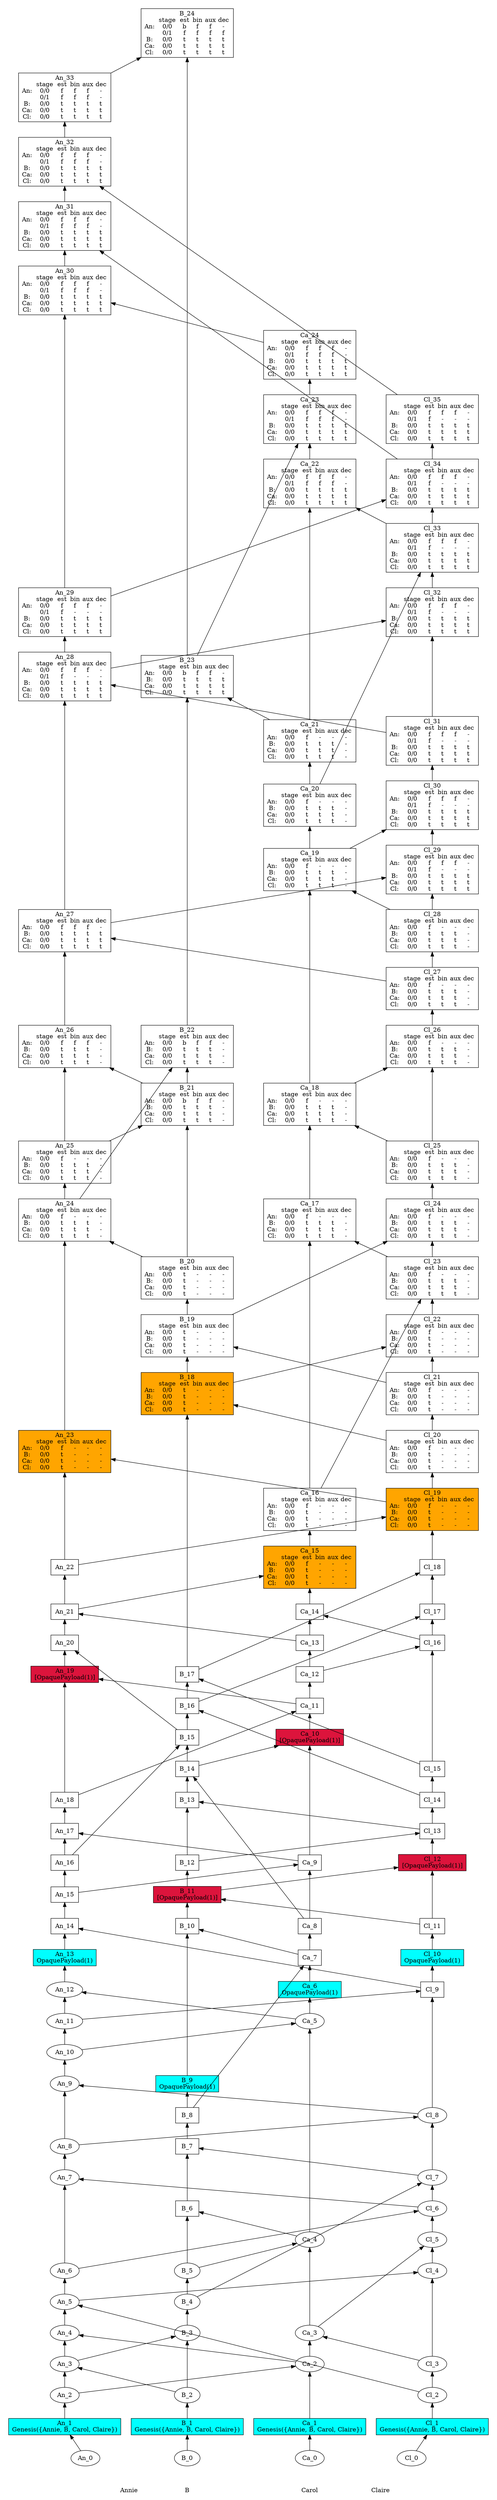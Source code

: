 /// our_id: Annie
/// peer_list: {
///   Annie: PeerState(VOTE|SEND|RECV)
///   B: PeerState(VOTE|SEND|RECV)
///   Carol: PeerState(VOTE|SEND|RECV)
///   Claire: PeerState(VOTE|SEND|RECV)
/// }
digraph GossipGraph {
  splines=false
  rankdir=BT

  style=invis
  subgraph cluster_Annie {
    label="Annie"
    "Annie" [style=invis]
    "Annie" -> "An_0" [style=invis]
    "An_0" -> "An_1" [minlen=1]
    "An_1" -> "An_2" [minlen=1]
    "An_2" -> "An_3" [minlen=1]
    "An_3" -> "An_4" [minlen=1]
    "An_4" -> "An_5" [minlen=1]
    "An_5" -> "An_6" [minlen=1]
    "An_6" -> "An_7" [minlen=3]
    "An_7" -> "An_8" [minlen=1]
    "An_8" -> "An_9" [minlen=2]
    "An_9" -> "An_10" [minlen=1]
    "An_10" -> "An_11" [minlen=1]
    "An_11" -> "An_12" [minlen=1]
    "An_12" -> "An_13" [minlen=1]
    "An_13" -> "An_14" [minlen=1]
    "An_14" -> "An_15" [minlen=1]
    "An_15" -> "An_16" [minlen=1]
    "An_16" -> "An_17" [minlen=1]
    "An_17" -> "An_18" [minlen=1]
    "An_18" -> "An_19" [minlen=4]
    "An_19" -> "An_20" [minlen=1]
    "An_20" -> "An_21" [minlen=1]
    "An_21" -> "An_22" [minlen=1]
    "An_22" -> "An_23" [minlen=2]
    "An_23" -> "An_24" [minlen=4]
    "An_24" -> "An_25" [minlen=1]
    "An_25" -> "An_26" [minlen=2]
    "An_26" -> "An_27" [minlen=2]
    "An_27" -> "An_28" [minlen=4]
    "An_28" -> "An_29" [minlen=1]
    "An_29" -> "An_30" [minlen=5]
    "An_30" -> "An_31" [minlen=1]
    "An_31" -> "An_32" [minlen=1]
    "An_32" -> "An_33" [minlen=1]
  }
  "B_2" -> "An_3" [constraint=false]
  "Ca_2" -> "An_4" [constraint=false]
  "Cl_2" -> "An_5" [constraint=false]
  "Cl_6" -> "An_7" [constraint=false]
  "Cl_8" -> "An_9" [constraint=false]
  "Ca_5" -> "An_12" [constraint=false]
  "Cl_9" -> "An_14" [constraint=false]
  "Ca_9" -> "An_17" [constraint=false]
  "Ca_11" -> "An_19" [constraint=false]
  "B_15" -> "An_20" [constraint=false]
  "Ca_13" -> "An_21" [constraint=false]
  "Cl_19" -> "An_23" [constraint=false]
  "B_20" -> "An_24" [constraint=false]
  "B_21" -> "An_26" [constraint=false]
  "Cl_27" -> "An_27" [constraint=false]
  "Cl_31" -> "An_28" [constraint=false]
  "Ca_24" -> "An_30" [constraint=false]
  "Cl_34" -> "An_31" [constraint=false]
  "Cl_35" -> "An_32" [constraint=false]

  style=invis
  subgraph cluster_B {
    label="B"
    "B" [style=invis]
    "B" -> "B_0" [style=invis]
    "B_0" -> "B_1" [minlen=1]
    "B_1" -> "B_2" [minlen=1]
    "B_2" -> "B_3" [minlen=2]
    "B_3" -> "B_4" [minlen=1]
    "B_4" -> "B_5" [minlen=1]
    "B_5" -> "B_6" [minlen=2]
    "B_6" -> "B_7" [minlen=2]
    "B_7" -> "B_8" [minlen=1]
    "B_8" -> "B_9" [minlen=1]
    "B_9" -> "B_10" [minlen=5]
    "B_10" -> "B_11" [minlen=1]
    "B_11" -> "B_12" [minlen=1]
    "B_12" -> "B_13" [minlen=2]
    "B_13" -> "B_14" [minlen=1]
    "B_14" -> "B_15" [minlen=1]
    "B_15" -> "B_16" [minlen=1]
    "B_16" -> "B_17" [minlen=1]
    "B_17" -> "B_18" [minlen=6]
    "B_18" -> "B_19" [minlen=1]
    "B_19" -> "B_20" [minlen=1]
    "B_20" -> "B_21" [minlen=3]
    "B_21" -> "B_22" [minlen=1]
    "B_22" -> "B_23" [minlen=6]
    "B_23" -> "B_24" [minlen=10]
  }
  "An_3" -> "B_3" [constraint=false]
  "Ca_4" -> "B_6" [constraint=false]
  "Cl_7" -> "B_7" [constraint=false]
  "Ca_7" -> "B_10" [constraint=false]
  "Cl_11" -> "B_11" [constraint=false]
  "Cl_13" -> "B_13" [constraint=false]
  "Ca_8" -> "B_14" [constraint=false]
  "An_16" -> "B_15" [constraint=false]
  "Cl_14" -> "B_16" [constraint=false]
  "Cl_15" -> "B_17" [constraint=false]
  "Cl_20" -> "B_18" [constraint=false]
  "Cl_21" -> "B_19" [constraint=false]
  "An_25" -> "B_21" [constraint=false]
  "An_24" -> "B_22" [constraint=false]
  "Ca_21" -> "B_23" [constraint=false]
  "An_33" -> "B_24" [constraint=false]

  style=invis
  subgraph cluster_Carol {
    label="Carol"
    "Carol" [style=invis]
    "Carol" -> "Ca_0" [style=invis]
    "Ca_0" -> "Ca_1" [minlen=1]
    "Ca_1" -> "Ca_2" [minlen=2]
    "Ca_2" -> "Ca_3" [minlen=1]
    "Ca_3" -> "Ca_4" [minlen=3]
    "Ca_4" -> "Ca_5" [minlen=7]
    "Ca_5" -> "Ca_6" [minlen=1]
    "Ca_6" -> "Ca_7" [minlen=1]
    "Ca_7" -> "Ca_8" [minlen=1]
    "Ca_8" -> "Ca_9" [minlen=2]
    "Ca_9" -> "Ca_10" [minlen=4]
    "Ca_10" -> "Ca_11" [minlen=1]
    "Ca_11" -> "Ca_12" [minlen=1]
    "Ca_12" -> "Ca_13" [minlen=1]
    "Ca_13" -> "Ca_14" [minlen=1]
    "Ca_14" -> "Ca_15" [minlen=1]
    "Ca_15" -> "Ca_16" [minlen=1]
    "Ca_16" -> "Ca_17" [minlen=5]
    "Ca_17" -> "Ca_18" [minlen=2]
    "Ca_18" -> "Ca_19" [minlen=4]
    "Ca_19" -> "Ca_20" [minlen=1]
    "Ca_20" -> "Ca_21" [minlen=1]
    "Ca_21" -> "Ca_22" [minlen=4]
    "Ca_22" -> "Ca_23" [minlen=1]
    "Ca_23" -> "Ca_24" [minlen=1]
  }
  "An_2" -> "Ca_2" [constraint=false]
  "Cl_3" -> "Ca_3" [constraint=false]
  "B_5" -> "Ca_4" [constraint=false]
  "An_10" -> "Ca_5" [constraint=false]
  "B_8" -> "Ca_7" [constraint=false]
  "An_15" -> "Ca_9" [constraint=false]
  "B_14" -> "Ca_10" [constraint=false]
  "An_18" -> "Ca_11" [constraint=false]
  "Cl_16" -> "Ca_14" [constraint=false]
  "An_21" -> "Ca_15" [constraint=false]
  "Cl_23" -> "Ca_17" [constraint=false]
  "Cl_25" -> "Ca_18" [constraint=false]
  "Cl_28" -> "Ca_19" [constraint=false]
  "Cl_33" -> "Ca_22" [constraint=false]
  "B_23" -> "Ca_23" [constraint=false]

  style=invis
  subgraph cluster_Claire {
    label="Claire"
    "Claire" [style=invis]
    "Claire" -> "Cl_0" [style=invis]
    "Cl_0" -> "Cl_1" [minlen=1]
    "Cl_1" -> "Cl_2" [minlen=1]
    "Cl_2" -> "Cl_3" [minlen=1]
    "Cl_3" -> "Cl_4" [minlen=3]
    "Cl_4" -> "Cl_5" [minlen=1]
    "Cl_5" -> "Cl_6" [minlen=1]
    "Cl_6" -> "Cl_7" [minlen=1]
    "Cl_7" -> "Cl_8" [minlen=2]
    "Cl_8" -> "Cl_9" [minlen=4]
    "Cl_9" -> "Cl_10" [minlen=1]
    "Cl_10" -> "Cl_11" [minlen=1]
    "Cl_11" -> "Cl_12" [minlen=2]
    "Cl_12" -> "Cl_13" [minlen=1]
    "Cl_13" -> "Cl_14" [minlen=1]
    "Cl_14" -> "Cl_15" [minlen=1]
    "Cl_15" -> "Cl_16" [minlen=4]
    "Cl_16" -> "Cl_17" [minlen=1]
    "Cl_17" -> "Cl_18" [minlen=1]
    "Cl_18" -> "Cl_19" [minlen=1]
    "Cl_19" -> "Cl_20" [minlen=1]
    "Cl_20" -> "Cl_21" [minlen=1]
    "Cl_21" -> "Cl_22" [minlen=1]
    "Cl_22" -> "Cl_23" [minlen=1]
    "Cl_23" -> "Cl_24" [minlen=1]
    "Cl_24" -> "Cl_25" [minlen=1]
    "Cl_25" -> "Cl_26" [minlen=2]
    "Cl_26" -> "Cl_27" [minlen=1]
    "Cl_27" -> "Cl_28" [minlen=1]
    "Cl_28" -> "Cl_29" [minlen=1]
    "Cl_29" -> "Cl_30" [minlen=1]
    "Cl_30" -> "Cl_31" [minlen=1]
    "Cl_31" -> "Cl_32" [minlen=2]
    "Cl_32" -> "Cl_33" [minlen=1]
    "Cl_33" -> "Cl_34" [minlen=1]
    "Cl_34" -> "Cl_35" [minlen=1]
  }
  "An_5" -> "Cl_4" [constraint=false]
  "Ca_3" -> "Cl_5" [constraint=false]
  "An_6" -> "Cl_6" [constraint=false]
  "B_4" -> "Cl_7" [constraint=false]
  "An_8" -> "Cl_8" [constraint=false]
  "An_11" -> "Cl_9" [constraint=false]
  "B_11" -> "Cl_12" [constraint=false]
  "B_12" -> "Cl_13" [constraint=false]
  "Ca_12" -> "Cl_16" [constraint=false]
  "B_16" -> "Cl_17" [constraint=false]
  "B_17" -> "Cl_18" [constraint=false]
  "An_22" -> "Cl_19" [constraint=false]
  "B_18" -> "Cl_22" [constraint=false]
  "Ca_16" -> "Cl_23" [constraint=false]
  "B_19" -> "Cl_24" [constraint=false]
  "Ca_18" -> "Cl_26" [constraint=false]
  "An_27" -> "Cl_29" [constraint=false]
  "Ca_19" -> "Cl_30" [constraint=false]
  "An_28" -> "Cl_32" [constraint=false]
  "Ca_20" -> "Cl_33" [constraint=false]
  "An_29" -> "Cl_34" [constraint=false]

  {
    rank=same
    "Annie" [style=filled, color=white]
    "B" [style=filled, color=white]
    "Carol" [style=filled, color=white]
    "Claire" [style=filled, color=white]
  }
  "Annie" -> "B" -> "Carol" -> "Claire" [style=invis]

/// ===== details of events =====
  "An_0" [fillcolor=white, label=<<table border="0" cellborder="0" cellpadding="0" cellspacing="0">
<tr><td colspan="6">An_0</td></tr>
</table>>]
/// cause: Initial
/// last_ancestors: {Annie: 0}

  "An_1" [style=filled, fillcolor=cyan, shape=rectangle, label=<<table border="0" cellborder="0" cellpadding="0" cellspacing="0">
<tr><td colspan="6">An_1</td></tr>
<tr><td colspan="6">Genesis({Annie, B, Carol, Claire})</td></tr>
</table>>]
/// cause: Observation(Genesis({Annie, B, Carol, Claire}))
/// last_ancestors: {Annie: 1}

  "An_2" [fillcolor=white, label=<<table border="0" cellborder="0" cellpadding="0" cellspacing="0">
<tr><td colspan="6">An_2</td></tr>
</table>>]
/// cause: Requesting(Carol)
/// last_ancestors: {Annie: 2}

  "An_3" [fillcolor=white, label=<<table border="0" cellborder="0" cellpadding="0" cellspacing="0">
<tr><td colspan="6">An_3</td></tr>
</table>>]
/// cause: Request
/// last_ancestors: {Annie: 3, B: 2}

  "An_4" [fillcolor=white, label=<<table border="0" cellborder="0" cellpadding="0" cellspacing="0">
<tr><td colspan="6">An_4</td></tr>
</table>>]
/// cause: Response
/// last_ancestors: {Annie: 4, B: 2, Carol: 2}

  "An_5" [fillcolor=white, label=<<table border="0" cellborder="0" cellpadding="0" cellspacing="0">
<tr><td colspan="6">An_5</td></tr>
</table>>]
/// cause: Request
/// last_ancestors: {Annie: 5, B: 2, Carol: 2, Claire: 2}

  "An_6" [fillcolor=white, label=<<table border="0" cellborder="0" cellpadding="0" cellspacing="0">
<tr><td colspan="6">An_6</td></tr>
</table>>]
/// cause: Requesting(Claire)
/// last_ancestors: {Annie: 6, B: 2, Carol: 2, Claire: 2}

  "An_7" [fillcolor=white, label=<<table border="0" cellborder="0" cellpadding="0" cellspacing="0">
<tr><td colspan="6">An_7</td></tr>
</table>>]
/// cause: Response
/// last_ancestors: {Annie: 7, B: 2, Carol: 3, Claire: 6}

  "An_8" [fillcolor=white, label=<<table border="0" cellborder="0" cellpadding="0" cellspacing="0">
<tr><td colspan="6">An_8</td></tr>
</table>>]
/// cause: Requesting(Claire)
/// last_ancestors: {Annie: 8, B: 2, Carol: 3, Claire: 6}

  "An_9" [fillcolor=white, label=<<table border="0" cellborder="0" cellpadding="0" cellspacing="0">
<tr><td colspan="6">An_9</td></tr>
</table>>]
/// cause: Response
/// last_ancestors: {Annie: 9, B: 4, Carol: 3, Claire: 8}

  "An_10" [fillcolor=white, label=<<table border="0" cellborder="0" cellpadding="0" cellspacing="0">
<tr><td colspan="6">An_10</td></tr>
</table>>]
/// cause: Requesting(Carol)
/// last_ancestors: {Annie: 10, B: 4, Carol: 3, Claire: 8}

  "An_11" [fillcolor=white, label=<<table border="0" cellborder="0" cellpadding="0" cellspacing="0">
<tr><td colspan="6">An_11</td></tr>
</table>>]
/// cause: Requesting(Claire)
/// last_ancestors: {Annie: 11, B: 4, Carol: 3, Claire: 8}

  "An_12" [fillcolor=white, label=<<table border="0" cellborder="0" cellpadding="0" cellspacing="0">
<tr><td colspan="6">An_12</td></tr>
</table>>]
/// cause: Response
/// last_ancestors: {Annie: 12, B: 5, Carol: 5, Claire: 8}

  "An_13" [style=filled, fillcolor=cyan, shape=rectangle, label=<<table border="0" cellborder="0" cellpadding="0" cellspacing="0">
<tr><td colspan="6">An_13</td></tr>
<tr><td colspan="6">OpaquePayload(1)</td></tr>
</table>>]
/// cause: Observation(OpaquePayload(1))
/// last_ancestors: {Annie: 13, B: 5, Carol: 5, Claire: 8}

  "An_14" [fillcolor=white, shape=rectangle, label=<<table border="0" cellborder="0" cellpadding="0" cellspacing="0">
<tr><td colspan="6">An_14</td></tr>
</table>>]
/// cause: Response
/// last_ancestors: {Annie: 14, B: 5, Carol: 5, Claire: 9}

  "An_15" [fillcolor=white, shape=rectangle, label=<<table border="0" cellborder="0" cellpadding="0" cellspacing="0">
<tr><td colspan="6">An_15</td></tr>
</table>>]
/// cause: Requesting(Carol)
/// last_ancestors: {Annie: 15, B: 5, Carol: 5, Claire: 9}

  "An_16" [fillcolor=white, shape=rectangle, label=<<table border="0" cellborder="0" cellpadding="0" cellspacing="0">
<tr><td colspan="6">An_16</td></tr>
</table>>]
/// cause: Requesting(B)
/// last_ancestors: {Annie: 16, B: 5, Carol: 5, Claire: 9}

  "An_17" [fillcolor=white, shape=rectangle, label=<<table border="0" cellborder="0" cellpadding="0" cellspacing="0">
<tr><td colspan="6">An_17</td></tr>
</table>>]
/// cause: Response
/// last_ancestors: {Annie: 17, B: 8, Carol: 9, Claire: 9}

  "An_18" [fillcolor=white, shape=rectangle, label=<<table border="0" cellborder="0" cellpadding="0" cellspacing="0">
<tr><td colspan="6">An_18</td></tr>
</table>>]
/// cause: Requesting(Carol)
/// last_ancestors: {Annie: 18, B: 8, Carol: 9, Claire: 9}

  "An_19" [style=filled, fillcolor=crimson, shape=rectangle, label=<<table border="0" cellborder="0" cellpadding="0" cellspacing="0">
<tr><td colspan="6">An_19</td></tr>
<tr><td colspan="6">[OpaquePayload(1)]</td></tr></table>>]
/// cause: Response
/// last_ancestors: {Annie: 19, B: 14, Carol: 11, Claire: 13}

  "An_20" [fillcolor=white, shape=rectangle, label=<<table border="0" cellborder="0" cellpadding="0" cellspacing="0">
<tr><td colspan="6">An_20</td></tr>
</table>>]
/// cause: Response
/// last_ancestors: {Annie: 20, B: 15, Carol: 11, Claire: 13}

  "An_21" [fillcolor=white, shape=rectangle, label=<<table border="0" cellborder="0" cellpadding="0" cellspacing="0">
<tr><td colspan="6">An_21</td></tr>
</table>>]
/// cause: Request
/// last_ancestors: {Annie: 21, B: 15, Carol: 13, Claire: 13}

  "An_22" [fillcolor=white, shape=rectangle, label=<<table border="0" cellborder="0" cellpadding="0" cellspacing="0">
<tr><td colspan="6">An_22</td></tr>
</table>>]
/// cause: Requesting(Claire)
/// last_ancestors: {Annie: 22, B: 15, Carol: 13, Claire: 13}

  "An_23" [style=filled, fillcolor=orange, shape=rectangle, label=<<table border="0" cellborder="0" cellpadding="0" cellspacing="0">
<tr><td colspan="6">An_23</td></tr>
<tr><td></td><td width="50">stage</td><td width="30">est</td><td width="30">bin</td><td width="30">aux</td><td width="30">dec</td></tr>
<tr><td>An: </td><td>0/0</td><td>f</td><td>-</td><td>-</td><td>-</td></tr>
<tr><td>B: </td><td>0/0</td><td>t</td><td>-</td><td>-</td><td>-</td></tr>
<tr><td>Ca: </td><td>0/0</td><td>t</td><td>-</td><td>-</td><td>-</td></tr>
<tr><td>Cl: </td><td>0/0</td><td>t</td><td>-</td><td>-</td><td>-</td></tr></table>>]
/// cause: Response
/// last_ancestors: {Annie: 23, B: 17, Carol: 13, Claire: 19}

  "An_24" [fillcolor=white, shape=rectangle, label=<<table border="0" cellborder="0" cellpadding="0" cellspacing="0">
<tr><td colspan="6">An_24</td></tr>
<tr><td></td><td width="50">stage</td><td width="30">est</td><td width="30">bin</td><td width="30">aux</td><td width="30">dec</td></tr>
<tr><td>An: </td><td>0/0</td><td>f</td><td>-</td><td>-</td><td>-</td></tr>
<tr><td>B: </td><td>0/0</td><td>t</td><td>t</td><td>t</td><td>-</td></tr>
<tr><td>Ca: </td><td>0/0</td><td>t</td><td>t</td><td>t</td><td>-</td></tr>
<tr><td>Cl: </td><td>0/0</td><td>t</td><td>t</td><td>t</td><td>-</td></tr></table>>]
/// cause: Request
/// last_ancestors: {Annie: 24, B: 20, Carol: 13, Claire: 21}

  "An_25" [fillcolor=white, shape=rectangle, label=<<table border="0" cellborder="0" cellpadding="0" cellspacing="0">
<tr><td colspan="6">An_25</td></tr>
<tr><td></td><td width="50">stage</td><td width="30">est</td><td width="30">bin</td><td width="30">aux</td><td width="30">dec</td></tr>
<tr><td>An: </td><td>0/0</td><td>f</td><td>-</td><td>-</td><td>-</td></tr>
<tr><td>B: </td><td>0/0</td><td>t</td><td>t</td><td>t</td><td>-</td></tr>
<tr><td>Ca: </td><td>0/0</td><td>t</td><td>t</td><td>t</td><td>-</td></tr>
<tr><td>Cl: </td><td>0/0</td><td>t</td><td>t</td><td>t</td><td>-</td></tr></table>>]
/// cause: Requesting(B)
/// last_ancestors: {Annie: 25, B: 20, Carol: 13, Claire: 21}

  "An_26" [fillcolor=white, shape=rectangle, label=<<table border="0" cellborder="0" cellpadding="0" cellspacing="0">
<tr><td colspan="6">An_26</td></tr>
<tr><td></td><td width="50">stage</td><td width="30">est</td><td width="30">bin</td><td width="30">aux</td><td width="30">dec</td></tr>
<tr><td>An: </td><td>0/0</td><td>f</td><td>f</td><td>f</td><td>-</td></tr>
<tr><td>B: </td><td>0/0</td><td>t</td><td>t</td><td>t</td><td>-</td></tr>
<tr><td>Ca: </td><td>0/0</td><td>t</td><td>t</td><td>t</td><td>-</td></tr>
<tr><td>Cl: </td><td>0/0</td><td>t</td><td>t</td><td>t</td><td>-</td></tr></table>>]
/// cause: Response
/// last_ancestors: {Annie: 26, B: 21, Carol: 13, Claire: 21}

  "An_27" [fillcolor=white, shape=rectangle, label=<<table border="0" cellborder="0" cellpadding="0" cellspacing="0">
<tr><td colspan="6">An_27</td></tr>
<tr><td></td><td width="50">stage</td><td width="30">est</td><td width="30">bin</td><td width="30">aux</td><td width="30">dec</td></tr>
<tr><td>An: </td><td>0/0</td><td>f</td><td>f</td><td>f</td><td>-</td></tr>
<tr><td>B: </td><td>0/0</td><td>t</td><td>t</td><td>t</td><td>t</td></tr>
<tr><td>Ca: </td><td>0/0</td><td>t</td><td>t</td><td>t</td><td>t</td></tr>
<tr><td>Cl: </td><td>0/0</td><td>t</td><td>t</td><td>t</td><td>t</td></tr></table>>]
/// cause: Request
/// last_ancestors: {Annie: 27, B: 21, Carol: 18, Claire: 27}

  "An_28" [fillcolor=white, shape=rectangle, label=<<table border="0" cellborder="0" cellpadding="0" cellspacing="0">
<tr><td colspan="6">An_28</td></tr>
<tr><td></td><td width="50">stage</td><td width="30">est</td><td width="30">bin</td><td width="30">aux</td><td width="30">dec</td></tr>
<tr><td>An: </td><td>0/0</td><td>f</td><td>f</td><td>f</td><td>-</td></tr>
<tr><td>    </td><td>0/1</td><td>f</td><td>-</td><td>-</td><td>-</td></tr>
<tr><td>B: </td><td>0/0</td><td>t</td><td>t</td><td>t</td><td>t</td></tr>
<tr><td>Ca: </td><td>0/0</td><td>t</td><td>t</td><td>t</td><td>t</td></tr>
<tr><td>Cl: </td><td>0/0</td><td>t</td><td>t</td><td>t</td><td>t</td></tr></table>>]
/// cause: Request
/// last_ancestors: {Annie: 28, B: 21, Carol: 19, Claire: 31}

  "An_29" [fillcolor=white, shape=rectangle, label=<<table border="0" cellborder="0" cellpadding="0" cellspacing="0">
<tr><td colspan="6">An_29</td></tr>
<tr><td></td><td width="50">stage</td><td width="30">est</td><td width="30">bin</td><td width="30">aux</td><td width="30">dec</td></tr>
<tr><td>An: </td><td>0/0</td><td>f</td><td>f</td><td>f</td><td>-</td></tr>
<tr><td>    </td><td>0/1</td><td>f</td><td>-</td><td>-</td><td>-</td></tr>
<tr><td>B: </td><td>0/0</td><td>t</td><td>t</td><td>t</td><td>t</td></tr>
<tr><td>Ca: </td><td>0/0</td><td>t</td><td>t</td><td>t</td><td>t</td></tr>
<tr><td>Cl: </td><td>0/0</td><td>t</td><td>t</td><td>t</td><td>t</td></tr></table>>]
/// cause: Requesting(Claire)
/// last_ancestors: {Annie: 29, B: 21, Carol: 19, Claire: 31}

  "An_30" [fillcolor=white, shape=rectangle, label=<<table border="0" cellborder="0" cellpadding="0" cellspacing="0">
<tr><td colspan="6">An_30</td></tr>
<tr><td></td><td width="50">stage</td><td width="30">est</td><td width="30">bin</td><td width="30">aux</td><td width="30">dec</td></tr>
<tr><td>An: </td><td>0/0</td><td>f</td><td>f</td><td>f</td><td>-</td></tr>
<tr><td>    </td><td>0/1</td><td>f</td><td>f</td><td>f</td><td>-</td></tr>
<tr><td>B: </td><td>0/0</td><td>t</td><td>t</td><td>t</td><td>t</td></tr>
<tr><td>Ca: </td><td>0/0</td><td>t</td><td>t</td><td>t</td><td>t</td></tr>
<tr><td>Cl: </td><td>0/0</td><td>t</td><td>t</td><td>t</td><td>t</td></tr></table>>]
/// cause: Request
/// last_ancestors: {Annie: 30, B: 23, Carol: 24, Claire: 33}

  "An_31" [fillcolor=white, shape=rectangle, label=<<table border="0" cellborder="0" cellpadding="0" cellspacing="0">
<tr><td colspan="6">An_31</td></tr>
<tr><td></td><td width="50">stage</td><td width="30">est</td><td width="30">bin</td><td width="30">aux</td><td width="30">dec</td></tr>
<tr><td>An: </td><td>0/0</td><td>f</td><td>f</td><td>f</td><td>-</td></tr>
<tr><td>    </td><td>0/1</td><td>f</td><td>f</td><td>f</td><td>-</td></tr>
<tr><td>B: </td><td>0/0</td><td>t</td><td>t</td><td>t</td><td>t</td></tr>
<tr><td>Ca: </td><td>0/0</td><td>t</td><td>t</td><td>t</td><td>t</td></tr>
<tr><td>Cl: </td><td>0/0</td><td>t</td><td>t</td><td>t</td><td>t</td></tr></table>>]
/// cause: Response
/// last_ancestors: {Annie: 31, B: 23, Carol: 24, Claire: 34}

  "An_32" [fillcolor=white, shape=rectangle, label=<<table border="0" cellborder="0" cellpadding="0" cellspacing="0">
<tr><td colspan="6">An_32</td></tr>
<tr><td></td><td width="50">stage</td><td width="30">est</td><td width="30">bin</td><td width="30">aux</td><td width="30">dec</td></tr>
<tr><td>An: </td><td>0/0</td><td>f</td><td>f</td><td>f</td><td>-</td></tr>
<tr><td>    </td><td>0/1</td><td>f</td><td>f</td><td>f</td><td>-</td></tr>
<tr><td>B: </td><td>0/0</td><td>t</td><td>t</td><td>t</td><td>t</td></tr>
<tr><td>Ca: </td><td>0/0</td><td>t</td><td>t</td><td>t</td><td>t</td></tr>
<tr><td>Cl: </td><td>0/0</td><td>t</td><td>t</td><td>t</td><td>t</td></tr></table>>]
/// cause: Request
/// last_ancestors: {Annie: 32, B: 23, Carol: 24, Claire: 35}

  "An_33" [fillcolor=white, shape=rectangle, label=<<table border="0" cellborder="0" cellpadding="0" cellspacing="0">
<tr><td colspan="6">An_33</td></tr>
<tr><td></td><td width="50">stage</td><td width="30">est</td><td width="30">bin</td><td width="30">aux</td><td width="30">dec</td></tr>
<tr><td>An: </td><td>0/0</td><td>f</td><td>f</td><td>f</td><td>-</td></tr>
<tr><td>    </td><td>0/1</td><td>f</td><td>f</td><td>f</td><td>-</td></tr>
<tr><td>B: </td><td>0/0</td><td>t</td><td>t</td><td>t</td><td>t</td></tr>
<tr><td>Ca: </td><td>0/0</td><td>t</td><td>t</td><td>t</td><td>t</td></tr>
<tr><td>Cl: </td><td>0/0</td><td>t</td><td>t</td><td>t</td><td>t</td></tr></table>>]
/// cause: Requesting(B)
/// last_ancestors: {Annie: 33, B: 23, Carol: 24, Claire: 35}

  "B_0" [fillcolor=white, label=<<table border="0" cellborder="0" cellpadding="0" cellspacing="0">
<tr><td colspan="6">B_0</td></tr>
</table>>]
/// cause: Initial
/// last_ancestors: {B: 0}

  "B_1" [style=filled, fillcolor=cyan, shape=rectangle, label=<<table border="0" cellborder="0" cellpadding="0" cellspacing="0">
<tr><td colspan="6">B_1</td></tr>
<tr><td colspan="6">Genesis({Annie, B, Carol, Claire})</td></tr>
</table>>]
/// cause: Observation(Genesis({Annie, B, Carol, Claire}))
/// last_ancestors: {B: 1}

  "B_2" [fillcolor=white, label=<<table border="0" cellborder="0" cellpadding="0" cellspacing="0">
<tr><td colspan="6">B_2</td></tr>
</table>>]
/// cause: Requesting(Annie)
/// last_ancestors: {B: 2}

  "B_3" [fillcolor=white, label=<<table border="0" cellborder="0" cellpadding="0" cellspacing="0">
<tr><td colspan="6">B_3</td></tr>
</table>>]
/// cause: Response
/// last_ancestors: {Annie: 3, B: 3}

  "B_4" [fillcolor=white, label=<<table border="0" cellborder="0" cellpadding="0" cellspacing="0">
<tr><td colspan="6">B_4</td></tr>
</table>>]
/// cause: Requesting(Claire)
/// last_ancestors: {Annie: 3, B: 4}

  "B_5" [fillcolor=white, label=<<table border="0" cellborder="0" cellpadding="0" cellspacing="0">
<tr><td colspan="6">B_5</td></tr>
</table>>]
/// cause: Requesting(Carol)
/// last_ancestors: {Annie: 3, B: 5}

  "B_6" [fillcolor=white, shape=rectangle, label=<<table border="0" cellborder="0" cellpadding="0" cellspacing="0">
<tr><td colspan="6">B_6</td></tr>
</table>>]
/// cause: Response
/// last_ancestors: {Annie: 3, B: 6, Carol: 4, Claire: 3}

  "B_7" [fillcolor=white, shape=rectangle, label=<<table border="0" cellborder="0" cellpadding="0" cellspacing="0">
<tr><td colspan="6">B_7</td></tr>
</table>>]
/// cause: Response
/// last_ancestors: {Annie: 6, B: 7, Carol: 4, Claire: 7}

  "B_8" [fillcolor=white, shape=rectangle, label=<<table border="0" cellborder="0" cellpadding="0" cellspacing="0">
<tr><td colspan="6">B_8</td></tr>
</table>>]
/// cause: Requesting(Carol)
/// last_ancestors: {Annie: 6, B: 8, Carol: 4, Claire: 7}

  "B_9" [style=filled, fillcolor=cyan, shape=rectangle, label=<<table border="0" cellborder="0" cellpadding="0" cellspacing="0">
<tr><td colspan="6">B_9</td></tr>
<tr><td colspan="6">OpaquePayload(1)</td></tr>
</table>>]
/// cause: Observation(OpaquePayload(1))
/// last_ancestors: {Annie: 6, B: 9, Carol: 4, Claire: 7}

  "B_10" [fillcolor=white, shape=rectangle, label=<<table border="0" cellborder="0" cellpadding="0" cellspacing="0">
<tr><td colspan="6">B_10</td></tr>
</table>>]
/// cause: Response
/// last_ancestors: {Annie: 10, B: 10, Carol: 7, Claire: 8}

  "B_11" [style=filled, fillcolor=crimson, shape=rectangle, label=<<table border="0" cellborder="0" cellpadding="0" cellspacing="0">
<tr><td colspan="6">B_11</td></tr>
<tr><td colspan="6">[OpaquePayload(1)]</td></tr></table>>]
/// cause: Request
/// last_ancestors: {Annie: 11, B: 11, Carol: 7, Claire: 11}

  "B_12" [fillcolor=white, shape=rectangle, label=<<table border="0" cellborder="0" cellpadding="0" cellspacing="0">
<tr><td colspan="6">B_12</td></tr>
</table>>]
/// cause: Requesting(Claire)
/// last_ancestors: {Annie: 11, B: 12, Carol: 7, Claire: 11}

  "B_13" [fillcolor=white, shape=rectangle, label=<<table border="0" cellborder="0" cellpadding="0" cellspacing="0">
<tr><td colspan="6">B_13</td></tr>
</table>>]
/// cause: Response
/// last_ancestors: {Annie: 11, B: 13, Carol: 7, Claire: 13}

  "B_14" [fillcolor=white, shape=rectangle, label=<<table border="0" cellborder="0" cellpadding="0" cellspacing="0">
<tr><td colspan="6">B_14</td></tr>
</table>>]
/// cause: Request
/// last_ancestors: {Annie: 11, B: 14, Carol: 8, Claire: 13}

  "B_15" [fillcolor=white, shape=rectangle, label=<<table border="0" cellborder="0" cellpadding="0" cellspacing="0">
<tr><td colspan="6">B_15</td></tr>
</table>>]
/// cause: Request
/// last_ancestors: {Annie: 16, B: 15, Carol: 8, Claire: 13}

  "B_16" [fillcolor=white, shape=rectangle, label=<<table border="0" cellborder="0" cellpadding="0" cellspacing="0">
<tr><td colspan="6">B_16</td></tr>
</table>>]
/// cause: Request
/// last_ancestors: {Annie: 16, B: 16, Carol: 8, Claire: 14}

  "B_17" [fillcolor=white, shape=rectangle, label=<<table border="0" cellborder="0" cellpadding="0" cellspacing="0">
<tr><td colspan="6">B_17</td></tr>
</table>>]
/// cause: Request
/// last_ancestors: {Annie: 16, B: 17, Carol: 8, Claire: 15}

  "B_18" [style=filled, fillcolor=orange, shape=rectangle, label=<<table border="0" cellborder="0" cellpadding="0" cellspacing="0">
<tr><td colspan="6">B_18</td></tr>
<tr><td></td><td width="50">stage</td><td width="30">est</td><td width="30">bin</td><td width="30">aux</td><td width="30">dec</td></tr>
<tr><td>An: </td><td>0/0</td><td>t</td><td>-</td><td>-</td><td>-</td></tr>
<tr><td>B: </td><td>0/0</td><td>t</td><td>-</td><td>-</td><td>-</td></tr>
<tr><td>Ca: </td><td>0/0</td><td>t</td><td>-</td><td>-</td><td>-</td></tr>
<tr><td>Cl: </td><td>0/0</td><td>t</td><td>-</td><td>-</td><td>-</td></tr></table>>]
/// cause: Request
/// last_ancestors: {Annie: 22, B: 18, Carol: 13, Claire: 20}

  "B_19" [fillcolor=white, shape=rectangle, label=<<table border="0" cellborder="0" cellpadding="0" cellspacing="0">
<tr><td colspan="6">B_19</td></tr>
<tr><td></td><td width="50">stage</td><td width="30">est</td><td width="30">bin</td><td width="30">aux</td><td width="30">dec</td></tr>
<tr><td>An: </td><td>0/0</td><td>t</td><td>-</td><td>-</td><td>-</td></tr>
<tr><td>B: </td><td>0/0</td><td>t</td><td>-</td><td>-</td><td>-</td></tr>
<tr><td>Ca: </td><td>0/0</td><td>t</td><td>-</td><td>-</td><td>-</td></tr>
<tr><td>Cl: </td><td>0/0</td><td>t</td><td>-</td><td>-</td><td>-</td></tr></table>>]
/// cause: Request
/// last_ancestors: {Annie: 22, B: 19, Carol: 13, Claire: 21}

  "B_20" [fillcolor=white, shape=rectangle, label=<<table border="0" cellborder="0" cellpadding="0" cellspacing="0">
<tr><td colspan="6">B_20</td></tr>
<tr><td></td><td width="50">stage</td><td width="30">est</td><td width="30">bin</td><td width="30">aux</td><td width="30">dec</td></tr>
<tr><td>An: </td><td>0/0</td><td>t</td><td>-</td><td>-</td><td>-</td></tr>
<tr><td>B: </td><td>0/0</td><td>t</td><td>-</td><td>-</td><td>-</td></tr>
<tr><td>Ca: </td><td>0/0</td><td>t</td><td>-</td><td>-</td><td>-</td></tr>
<tr><td>Cl: </td><td>0/0</td><td>t</td><td>-</td><td>-</td><td>-</td></tr></table>>]
/// cause: Requesting(Annie)
/// last_ancestors: {Annie: 22, B: 20, Carol: 13, Claire: 21}

  "B_21" [fillcolor=white, shape=rectangle, label=<<table border="0" cellborder="0" cellpadding="0" cellspacing="0">
<tr><td colspan="6">B_21</td></tr>
<tr><td></td><td width="50">stage</td><td width="30">est</td><td width="30">bin</td><td width="30">aux</td><td width="30">dec</td></tr>
<tr><td>An: </td><td>0/0</td><td>b</td><td>f</td><td>f</td><td>-</td></tr>
<tr><td>B: </td><td>0/0</td><td>t</td><td>t</td><td>t</td><td>-</td></tr>
<tr><td>Ca: </td><td>0/0</td><td>t</td><td>t</td><td>t</td><td>-</td></tr>
<tr><td>Cl: </td><td>0/0</td><td>t</td><td>t</td><td>t</td><td>-</td></tr></table>>]
/// cause: Request
/// last_ancestors: {Annie: 25, B: 21, Carol: 13, Claire: 21}

  "B_22" [fillcolor=white, shape=rectangle, label=<<table border="0" cellborder="0" cellpadding="0" cellspacing="0">
<tr><td colspan="6">B_22</td></tr>
<tr><td></td><td width="50">stage</td><td width="30">est</td><td width="30">bin</td><td width="30">aux</td><td width="30">dec</td></tr>
<tr><td>An: </td><td>0/0</td><td>b</td><td>f</td><td>f</td><td>-</td></tr>
<tr><td>B: </td><td>0/0</td><td>t</td><td>t</td><td>t</td><td>-</td></tr>
<tr><td>Ca: </td><td>0/0</td><td>t</td><td>t</td><td>t</td><td>-</td></tr>
<tr><td>Cl: </td><td>0/0</td><td>t</td><td>t</td><td>t</td><td>-</td></tr></table>>]
/// cause: Response
/// last_ancestors: {Annie: 25, B: 22, Carol: 13, Claire: 21}

  "B_23" [fillcolor=white, shape=rectangle, label=<<table border="0" cellborder="0" cellpadding="0" cellspacing="0">
<tr><td colspan="6">B_23</td></tr>
<tr><td></td><td width="50">stage</td><td width="30">est</td><td width="30">bin</td><td width="30">aux</td><td width="30">dec</td></tr>
<tr><td>An: </td><td>0/0</td><td>b</td><td>f</td><td>f</td><td>-</td></tr>
<tr><td>B: </td><td>0/0</td><td>t</td><td>t</td><td>t</td><td>t</td></tr>
<tr><td>Ca: </td><td>0/0</td><td>t</td><td>t</td><td>t</td><td>t</td></tr>
<tr><td>Cl: </td><td>0/0</td><td>t</td><td>t</td><td>t</td><td>t</td></tr></table>>]
/// cause: Request
/// last_ancestors: {Annie: 25, B: 23, Carol: 21, Claire: 28}

  "B_24" [fillcolor=white, shape=rectangle, label=<<table border="0" cellborder="0" cellpadding="0" cellspacing="0">
<tr><td colspan="6">B_24</td></tr>
<tr><td></td><td width="50">stage</td><td width="30">est</td><td width="30">bin</td><td width="30">aux</td><td width="30">dec</td></tr>
<tr><td>An: </td><td>0/0</td><td>b</td><td>f</td><td>f</td><td>-</td></tr>
<tr><td>    </td><td>0/1</td><td>f</td><td>f</td><td>f</td><td>f</td></tr>
<tr><td>B: </td><td>0/0</td><td>t</td><td>t</td><td>t</td><td>t</td></tr>
<tr><td>Ca: </td><td>0/0</td><td>t</td><td>t</td><td>t</td><td>t</td></tr>
<tr><td>Cl: </td><td>0/0</td><td>t</td><td>t</td><td>t</td><td>t</td></tr></table>>]
/// cause: Request
/// last_ancestors: {Annie: 33, B: 24, Carol: 24, Claire: 35}

  "Ca_0" [fillcolor=white, label=<<table border="0" cellborder="0" cellpadding="0" cellspacing="0">
<tr><td colspan="6">Ca_0</td></tr>
</table>>]
/// cause: Initial
/// last_ancestors: {Carol: 0}

  "Ca_1" [style=filled, fillcolor=cyan, shape=rectangle, label=<<table border="0" cellborder="0" cellpadding="0" cellspacing="0">
<tr><td colspan="6">Ca_1</td></tr>
<tr><td colspan="6">Genesis({Annie, B, Carol, Claire})</td></tr>
</table>>]
/// cause: Observation(Genesis({Annie, B, Carol, Claire}))
/// last_ancestors: {Carol: 1}

  "Ca_2" [fillcolor=white, label=<<table border="0" cellborder="0" cellpadding="0" cellspacing="0">
<tr><td colspan="6">Ca_2</td></tr>
</table>>]
/// cause: Request
/// last_ancestors: {Annie: 2, Carol: 2}

  "Ca_3" [fillcolor=white, label=<<table border="0" cellborder="0" cellpadding="0" cellspacing="0">
<tr><td colspan="6">Ca_3</td></tr>
</table>>]
/// cause: Request
/// last_ancestors: {Annie: 2, Carol: 3, Claire: 3}

  "Ca_4" [fillcolor=white, label=<<table border="0" cellborder="0" cellpadding="0" cellspacing="0">
<tr><td colspan="6">Ca_4</td></tr>
</table>>]
/// cause: Request
/// last_ancestors: {Annie: 3, B: 5, Carol: 4, Claire: 3}

  "Ca_5" [fillcolor=white, label=<<table border="0" cellborder="0" cellpadding="0" cellspacing="0">
<tr><td colspan="6">Ca_5</td></tr>
</table>>]
/// cause: Request
/// last_ancestors: {Annie: 10, B: 5, Carol: 5, Claire: 8}

  "Ca_6" [style=filled, fillcolor=cyan, shape=rectangle, label=<<table border="0" cellborder="0" cellpadding="0" cellspacing="0">
<tr><td colspan="6">Ca_6</td></tr>
<tr><td colspan="6">OpaquePayload(1)</td></tr>
</table>>]
/// cause: Observation(OpaquePayload(1))
/// last_ancestors: {Annie: 10, B: 5, Carol: 6, Claire: 8}

  "Ca_7" [fillcolor=white, shape=rectangle, label=<<table border="0" cellborder="0" cellpadding="0" cellspacing="0">
<tr><td colspan="6">Ca_7</td></tr>
</table>>]
/// cause: Request
/// last_ancestors: {Annie: 10, B: 8, Carol: 7, Claire: 8}

  "Ca_8" [fillcolor=white, shape=rectangle, label=<<table border="0" cellborder="0" cellpadding="0" cellspacing="0">
<tr><td colspan="6">Ca_8</td></tr>
</table>>]
/// cause: Requesting(B)
/// last_ancestors: {Annie: 10, B: 8, Carol: 8, Claire: 8}

  "Ca_9" [fillcolor=white, shape=rectangle, label=<<table border="0" cellborder="0" cellpadding="0" cellspacing="0">
<tr><td colspan="6">Ca_9</td></tr>
</table>>]
/// cause: Request
/// last_ancestors: {Annie: 15, B: 8, Carol: 9, Claire: 9}

  "Ca_10" [style=filled, fillcolor=crimson, shape=rectangle, label=<<table border="0" cellborder="0" cellpadding="0" cellspacing="0">
<tr><td colspan="6">Ca_10</td></tr>
<tr><td colspan="6">[OpaquePayload(1)]</td></tr></table>>]
/// cause: Response
/// last_ancestors: {Annie: 15, B: 14, Carol: 10, Claire: 13}

  "Ca_11" [fillcolor=white, shape=rectangle, label=<<table border="0" cellborder="0" cellpadding="0" cellspacing="0">
<tr><td colspan="6">Ca_11</td></tr>
</table>>]
/// cause: Request
/// last_ancestors: {Annie: 18, B: 14, Carol: 11, Claire: 13}

  "Ca_12" [fillcolor=white, shape=rectangle, label=<<table border="0" cellborder="0" cellpadding="0" cellspacing="0">
<tr><td colspan="6">Ca_12</td></tr>
</table>>]
/// cause: Requesting(Claire)
/// last_ancestors: {Annie: 18, B: 14, Carol: 12, Claire: 13}

  "Ca_13" [fillcolor=white, shape=rectangle, label=<<table border="0" cellborder="0" cellpadding="0" cellspacing="0">
<tr><td colspan="6">Ca_13</td></tr>
</table>>]
/// cause: Requesting(Annie)
/// last_ancestors: {Annie: 18, B: 14, Carol: 13, Claire: 13}

  "Ca_14" [fillcolor=white, shape=rectangle, label=<<table border="0" cellborder="0" cellpadding="0" cellspacing="0">
<tr><td colspan="6">Ca_14</td></tr>
</table>>]
/// cause: Response
/// last_ancestors: {Annie: 18, B: 14, Carol: 14, Claire: 16}

  "Ca_15" [style=filled, fillcolor=orange, shape=rectangle, label=<<table border="0" cellborder="0" cellpadding="0" cellspacing="0">
<tr><td colspan="6">Ca_15</td></tr>
<tr><td></td><td width="50">stage</td><td width="30">est</td><td width="30">bin</td><td width="30">aux</td><td width="30">dec</td></tr>
<tr><td>An: </td><td>0/0</td><td>f</td><td>-</td><td>-</td><td>-</td></tr>
<tr><td>B: </td><td>0/0</td><td>t</td><td>-</td><td>-</td><td>-</td></tr>
<tr><td>Ca: </td><td>0/0</td><td>t</td><td>-</td><td>-</td><td>-</td></tr>
<tr><td>Cl: </td><td>0/0</td><td>t</td><td>-</td><td>-</td><td>-</td></tr></table>>]
/// cause: Response
/// last_ancestors: {Annie: 21, B: 15, Carol: 15, Claire: 16}

  "Ca_16" [fillcolor=white, shape=rectangle, label=<<table border="0" cellborder="0" cellpadding="0" cellspacing="0">
<tr><td colspan="6">Ca_16</td></tr>
<tr><td></td><td width="50">stage</td><td width="30">est</td><td width="30">bin</td><td width="30">aux</td><td width="30">dec</td></tr>
<tr><td>An: </td><td>0/0</td><td>f</td><td>-</td><td>-</td><td>-</td></tr>
<tr><td>B: </td><td>0/0</td><td>t</td><td>-</td><td>-</td><td>-</td></tr>
<tr><td>Ca: </td><td>0/0</td><td>t</td><td>-</td><td>-</td><td>-</td></tr>
<tr><td>Cl: </td><td>0/0</td><td>t</td><td>-</td><td>-</td><td>-</td></tr></table>>]
/// cause: Requesting(Claire)
/// last_ancestors: {Annie: 21, B: 15, Carol: 16, Claire: 16}

  "Ca_17" [fillcolor=white, shape=rectangle, label=<<table border="0" cellborder="0" cellpadding="0" cellspacing="0">
<tr><td colspan="6">Ca_17</td></tr>
<tr><td></td><td width="50">stage</td><td width="30">est</td><td width="30">bin</td><td width="30">aux</td><td width="30">dec</td></tr>
<tr><td>An: </td><td>0/0</td><td>f</td><td>-</td><td>-</td><td>-</td></tr>
<tr><td>B: </td><td>0/0</td><td>t</td><td>t</td><td>t</td><td>-</td></tr>
<tr><td>Ca: </td><td>0/0</td><td>t</td><td>t</td><td>t</td><td>-</td></tr>
<tr><td>Cl: </td><td>0/0</td><td>t</td><td>t</td><td>t</td><td>-</td></tr></table>>]
/// cause: Response
/// last_ancestors: {Annie: 22, B: 18, Carol: 17, Claire: 23}

  "Ca_18" [fillcolor=white, shape=rectangle, label=<<table border="0" cellborder="0" cellpadding="0" cellspacing="0">
<tr><td colspan="6">Ca_18</td></tr>
<tr><td></td><td width="50">stage</td><td width="30">est</td><td width="30">bin</td><td width="30">aux</td><td width="30">dec</td></tr>
<tr><td>An: </td><td>0/0</td><td>f</td><td>-</td><td>-</td><td>-</td></tr>
<tr><td>B: </td><td>0/0</td><td>t</td><td>t</td><td>t</td><td>-</td></tr>
<tr><td>Ca: </td><td>0/0</td><td>t</td><td>t</td><td>t</td><td>-</td></tr>
<tr><td>Cl: </td><td>0/0</td><td>t</td><td>t</td><td>t</td><td>-</td></tr></table>>]
/// cause: Request
/// last_ancestors: {Annie: 22, B: 19, Carol: 18, Claire: 25}

  "Ca_19" [fillcolor=white, shape=rectangle, label=<<table border="0" cellborder="0" cellpadding="0" cellspacing="0">
<tr><td colspan="6">Ca_19</td></tr>
<tr><td></td><td width="50">stage</td><td width="30">est</td><td width="30">bin</td><td width="30">aux</td><td width="30">dec</td></tr>
<tr><td>An: </td><td>0/0</td><td>f</td><td>-</td><td>-</td><td>-</td></tr>
<tr><td>B: </td><td>0/0</td><td>t</td><td>t</td><td>t</td><td>-</td></tr>
<tr><td>Ca: </td><td>0/0</td><td>t</td><td>t</td><td>t</td><td>-</td></tr>
<tr><td>Cl: </td><td>0/0</td><td>t</td><td>t</td><td>t</td><td>-</td></tr></table>>]
/// cause: Request
/// last_ancestors: {Annie: 22, B: 19, Carol: 19, Claire: 28}

  "Ca_20" [fillcolor=white, shape=rectangle, label=<<table border="0" cellborder="0" cellpadding="0" cellspacing="0">
<tr><td colspan="6">Ca_20</td></tr>
<tr><td></td><td width="50">stage</td><td width="30">est</td><td width="30">bin</td><td width="30">aux</td><td width="30">dec</td></tr>
<tr><td>An: </td><td>0/0</td><td>f</td><td>-</td><td>-</td><td>-</td></tr>
<tr><td>B: </td><td>0/0</td><td>t</td><td>t</td><td>t</td><td>-</td></tr>
<tr><td>Ca: </td><td>0/0</td><td>t</td><td>t</td><td>t</td><td>-</td></tr>
<tr><td>Cl: </td><td>0/0</td><td>t</td><td>t</td><td>t</td><td>-</td></tr></table>>]
/// cause: Requesting(Claire)
/// last_ancestors: {Annie: 22, B: 19, Carol: 20, Claire: 28}

  "Ca_21" [fillcolor=white, shape=rectangle, label=<<table border="0" cellborder="0" cellpadding="0" cellspacing="0">
<tr><td colspan="6">Ca_21</td></tr>
<tr><td></td><td width="50">stage</td><td width="30">est</td><td width="30">bin</td><td width="30">aux</td><td width="30">dec</td></tr>
<tr><td>An: </td><td>0/0</td><td>f</td><td>-</td><td>-</td><td>-</td></tr>
<tr><td>B: </td><td>0/0</td><td>t</td><td>t</td><td>t</td><td>-</td></tr>
<tr><td>Ca: </td><td>0/0</td><td>t</td><td>t</td><td>t</td><td>-</td></tr>
<tr><td>Cl: </td><td>0/0</td><td>t</td><td>t</td><td>t</td><td>-</td></tr></table>>]
/// cause: Requesting(B)
/// last_ancestors: {Annie: 22, B: 19, Carol: 21, Claire: 28}

  "Ca_22" [fillcolor=white, shape=rectangle, label=<<table border="0" cellborder="0" cellpadding="0" cellspacing="0">
<tr><td colspan="6">Ca_22</td></tr>
<tr><td></td><td width="50">stage</td><td width="30">est</td><td width="30">bin</td><td width="30">aux</td><td width="30">dec</td></tr>
<tr><td>An: </td><td>0/0</td><td>f</td><td>f</td><td>f</td><td>-</td></tr>
<tr><td>    </td><td>0/1</td><td>f</td><td>f</td><td>f</td><td>-</td></tr>
<tr><td>B: </td><td>0/0</td><td>t</td><td>t</td><td>t</td><td>t</td></tr>
<tr><td>Ca: </td><td>0/0</td><td>t</td><td>t</td><td>t</td><td>t</td></tr>
<tr><td>Cl: </td><td>0/0</td><td>t</td><td>t</td><td>t</td><td>t</td></tr></table>>]
/// cause: Response
/// last_ancestors: {Annie: 28, B: 21, Carol: 22, Claire: 33}

  "Ca_23" [fillcolor=white, shape=rectangle, label=<<table border="0" cellborder="0" cellpadding="0" cellspacing="0">
<tr><td colspan="6">Ca_23</td></tr>
<tr><td></td><td width="50">stage</td><td width="30">est</td><td width="30">bin</td><td width="30">aux</td><td width="30">dec</td></tr>
<tr><td>An: </td><td>0/0</td><td>f</td><td>f</td><td>f</td><td>-</td></tr>
<tr><td>    </td><td>0/1</td><td>f</td><td>f</td><td>f</td><td>-</td></tr>
<tr><td>B: </td><td>0/0</td><td>t</td><td>t</td><td>t</td><td>t</td></tr>
<tr><td>Ca: </td><td>0/0</td><td>t</td><td>t</td><td>t</td><td>t</td></tr>
<tr><td>Cl: </td><td>0/0</td><td>t</td><td>t</td><td>t</td><td>t</td></tr></table>>]
/// cause: Response
/// last_ancestors: {Annie: 28, B: 23, Carol: 23, Claire: 33}

  "Ca_24" [fillcolor=white, shape=rectangle, label=<<table border="0" cellborder="0" cellpadding="0" cellspacing="0">
<tr><td colspan="6">Ca_24</td></tr>
<tr><td></td><td width="50">stage</td><td width="30">est</td><td width="30">bin</td><td width="30">aux</td><td width="30">dec</td></tr>
<tr><td>An: </td><td>0/0</td><td>f</td><td>f</td><td>f</td><td>-</td></tr>
<tr><td>    </td><td>0/1</td><td>f</td><td>f</td><td>f</td><td>-</td></tr>
<tr><td>B: </td><td>0/0</td><td>t</td><td>t</td><td>t</td><td>t</td></tr>
<tr><td>Ca: </td><td>0/0</td><td>t</td><td>t</td><td>t</td><td>t</td></tr>
<tr><td>Cl: </td><td>0/0</td><td>t</td><td>t</td><td>t</td><td>t</td></tr></table>>]
/// cause: Requesting(Annie)
/// last_ancestors: {Annie: 28, B: 23, Carol: 24, Claire: 33}

  "Cl_0" [fillcolor=white, label=<<table border="0" cellborder="0" cellpadding="0" cellspacing="0">
<tr><td colspan="6">Cl_0</td></tr>
</table>>]
/// cause: Initial
/// last_ancestors: {Claire: 0}

  "Cl_1" [style=filled, fillcolor=cyan, shape=rectangle, label=<<table border="0" cellborder="0" cellpadding="0" cellspacing="0">
<tr><td colspan="6">Cl_1</td></tr>
<tr><td colspan="6">Genesis({Annie, B, Carol, Claire})</td></tr>
</table>>]
/// cause: Observation(Genesis({Annie, B, Carol, Claire}))
/// last_ancestors: {Claire: 1}

  "Cl_2" [fillcolor=white, label=<<table border="0" cellborder="0" cellpadding="0" cellspacing="0">
<tr><td colspan="6">Cl_2</td></tr>
</table>>]
/// cause: Requesting(Annie)
/// last_ancestors: {Claire: 2}

  "Cl_3" [fillcolor=white, label=<<table border="0" cellborder="0" cellpadding="0" cellspacing="0">
<tr><td colspan="6">Cl_3</td></tr>
</table>>]
/// cause: Requesting(Carol)
/// last_ancestors: {Claire: 3}

  "Cl_4" [fillcolor=white, label=<<table border="0" cellborder="0" cellpadding="0" cellspacing="0">
<tr><td colspan="6">Cl_4</td></tr>
</table>>]
/// cause: Response
/// last_ancestors: {Annie: 5, B: 2, Carol: 2, Claire: 4}

  "Cl_5" [fillcolor=white, label=<<table border="0" cellborder="0" cellpadding="0" cellspacing="0">
<tr><td colspan="6">Cl_5</td></tr>
</table>>]
/// cause: Response
/// last_ancestors: {Annie: 5, B: 2, Carol: 3, Claire: 5}

  "Cl_6" [fillcolor=white, label=<<table border="0" cellborder="0" cellpadding="0" cellspacing="0">
<tr><td colspan="6">Cl_6</td></tr>
</table>>]
/// cause: Request
/// last_ancestors: {Annie: 6, B: 2, Carol: 3, Claire: 6}

  "Cl_7" [fillcolor=white, label=<<table border="0" cellborder="0" cellpadding="0" cellspacing="0">
<tr><td colspan="6">Cl_7</td></tr>
</table>>]
/// cause: Request
/// last_ancestors: {Annie: 6, B: 4, Carol: 3, Claire: 7}

  "Cl_8" [fillcolor=white, label=<<table border="0" cellborder="0" cellpadding="0" cellspacing="0">
<tr><td colspan="6">Cl_8</td></tr>
</table>>]
/// cause: Request
/// last_ancestors: {Annie: 8, B: 4, Carol: 3, Claire: 8}

  "Cl_9" [fillcolor=white, shape=rectangle, label=<<table border="0" cellborder="0" cellpadding="0" cellspacing="0">
<tr><td colspan="6">Cl_9</td></tr>
</table>>]
/// cause: Request
/// last_ancestors: {Annie: 11, B: 4, Carol: 3, Claire: 9}

  "Cl_10" [style=filled, fillcolor=cyan, shape=rectangle, label=<<table border="0" cellborder="0" cellpadding="0" cellspacing="0">
<tr><td colspan="6">Cl_10</td></tr>
<tr><td colspan="6">OpaquePayload(1)</td></tr>
</table>>]
/// cause: Observation(OpaquePayload(1))
/// last_ancestors: {Annie: 11, B: 4, Carol: 3, Claire: 10}

  "Cl_11" [fillcolor=white, shape=rectangle, label=<<table border="0" cellborder="0" cellpadding="0" cellspacing="0">
<tr><td colspan="6">Cl_11</td></tr>
</table>>]
/// cause: Requesting(B)
/// last_ancestors: {Annie: 11, B: 4, Carol: 3, Claire: 11}

  "Cl_12" [style=filled, fillcolor=crimson, shape=rectangle, label=<<table border="0" cellborder="0" cellpadding="0" cellspacing="0">
<tr><td colspan="6">Cl_12</td></tr>
<tr><td colspan="6">[OpaquePayload(1)]</td></tr></table>>]
/// cause: Response
/// last_ancestors: {Annie: 11, B: 11, Carol: 7, Claire: 12}

  "Cl_13" [fillcolor=white, shape=rectangle, label=<<table border="0" cellborder="0" cellpadding="0" cellspacing="0">
<tr><td colspan="6">Cl_13</td></tr>
</table>>]
/// cause: Request
/// last_ancestors: {Annie: 11, B: 12, Carol: 7, Claire: 13}

  "Cl_14" [fillcolor=white, shape=rectangle, label=<<table border="0" cellborder="0" cellpadding="0" cellspacing="0">
<tr><td colspan="6">Cl_14</td></tr>
</table>>]
/// cause: Requesting(B)
/// last_ancestors: {Annie: 11, B: 12, Carol: 7, Claire: 14}

  "Cl_15" [fillcolor=white, shape=rectangle, label=<<table border="0" cellborder="0" cellpadding="0" cellspacing="0">
<tr><td colspan="6">Cl_15</td></tr>
</table>>]
/// cause: Requesting(B)
/// last_ancestors: {Annie: 11, B: 12, Carol: 7, Claire: 15}

  "Cl_16" [fillcolor=white, shape=rectangle, label=<<table border="0" cellborder="0" cellpadding="0" cellspacing="0">
<tr><td colspan="6">Cl_16</td></tr>
</table>>]
/// cause: Request
/// last_ancestors: {Annie: 18, B: 14, Carol: 12, Claire: 16}

  "Cl_17" [fillcolor=white, shape=rectangle, label=<<table border="0" cellborder="0" cellpadding="0" cellspacing="0">
<tr><td colspan="6">Cl_17</td></tr>
</table>>]
/// cause: Response
/// last_ancestors: {Annie: 18, B: 16, Carol: 12, Claire: 17}

  "Cl_18" [fillcolor=white, shape=rectangle, label=<<table border="0" cellborder="0" cellpadding="0" cellspacing="0">
<tr><td colspan="6">Cl_18</td></tr>
</table>>]
/// cause: Response
/// last_ancestors: {Annie: 18, B: 17, Carol: 12, Claire: 18}

  "Cl_19" [style=filled, fillcolor=orange, shape=rectangle, label=<<table border="0" cellborder="0" cellpadding="0" cellspacing="0">
<tr><td colspan="6">Cl_19</td></tr>
<tr><td></td><td width="50">stage</td><td width="30">est</td><td width="30">bin</td><td width="30">aux</td><td width="30">dec</td></tr>
<tr><td>An: </td><td>0/0</td><td>f</td><td>-</td><td>-</td><td>-</td></tr>
<tr><td>B: </td><td>0/0</td><td>t</td><td>-</td><td>-</td><td>-</td></tr>
<tr><td>Ca: </td><td>0/0</td><td>t</td><td>-</td><td>-</td><td>-</td></tr>
<tr><td>Cl: </td><td>0/0</td><td>t</td><td>-</td><td>-</td><td>-</td></tr></table>>]
/// cause: Request
/// last_ancestors: {Annie: 22, B: 17, Carol: 13, Claire: 19}

  "Cl_20" [fillcolor=white, shape=rectangle, label=<<table border="0" cellborder="0" cellpadding="0" cellspacing="0">
<tr><td colspan="6">Cl_20</td></tr>
<tr><td></td><td width="50">stage</td><td width="30">est</td><td width="30">bin</td><td width="30">aux</td><td width="30">dec</td></tr>
<tr><td>An: </td><td>0/0</td><td>f</td><td>-</td><td>-</td><td>-</td></tr>
<tr><td>B: </td><td>0/0</td><td>t</td><td>-</td><td>-</td><td>-</td></tr>
<tr><td>Ca: </td><td>0/0</td><td>t</td><td>-</td><td>-</td><td>-</td></tr>
<tr><td>Cl: </td><td>0/0</td><td>t</td><td>-</td><td>-</td><td>-</td></tr></table>>]
/// cause: Requesting(B)
/// last_ancestors: {Annie: 22, B: 17, Carol: 13, Claire: 20}

  "Cl_21" [fillcolor=white, shape=rectangle, label=<<table border="0" cellborder="0" cellpadding="0" cellspacing="0">
<tr><td colspan="6">Cl_21</td></tr>
<tr><td></td><td width="50">stage</td><td width="30">est</td><td width="30">bin</td><td width="30">aux</td><td width="30">dec</td></tr>
<tr><td>An: </td><td>0/0</td><td>f</td><td>-</td><td>-</td><td>-</td></tr>
<tr><td>B: </td><td>0/0</td><td>t</td><td>-</td><td>-</td><td>-</td></tr>
<tr><td>Ca: </td><td>0/0</td><td>t</td><td>-</td><td>-</td><td>-</td></tr>
<tr><td>Cl: </td><td>0/0</td><td>t</td><td>-</td><td>-</td><td>-</td></tr></table>>]
/// cause: Requesting(B)
/// last_ancestors: {Annie: 22, B: 17, Carol: 13, Claire: 21}

  "Cl_22" [fillcolor=white, shape=rectangle, label=<<table border="0" cellborder="0" cellpadding="0" cellspacing="0">
<tr><td colspan="6">Cl_22</td></tr>
<tr><td></td><td width="50">stage</td><td width="30">est</td><td width="30">bin</td><td width="30">aux</td><td width="30">dec</td></tr>
<tr><td>An: </td><td>0/0</td><td>f</td><td>-</td><td>-</td><td>-</td></tr>
<tr><td>B: </td><td>0/0</td><td>t</td><td>-</td><td>-</td><td>-</td></tr>
<tr><td>Ca: </td><td>0/0</td><td>t</td><td>-</td><td>-</td><td>-</td></tr>
<tr><td>Cl: </td><td>0/0</td><td>t</td><td>-</td><td>-</td><td>-</td></tr></table>>]
/// cause: Response
/// last_ancestors: {Annie: 22, B: 18, Carol: 13, Claire: 22}

  "Cl_23" [fillcolor=white, shape=rectangle, label=<<table border="0" cellborder="0" cellpadding="0" cellspacing="0">
<tr><td colspan="6">Cl_23</td></tr>
<tr><td></td><td width="50">stage</td><td width="30">est</td><td width="30">bin</td><td width="30">aux</td><td width="30">dec</td></tr>
<tr><td>An: </td><td>0/0</td><td>f</td><td>-</td><td>-</td><td>-</td></tr>
<tr><td>B: </td><td>0/0</td><td>t</td><td>t</td><td>t</td><td>-</td></tr>
<tr><td>Ca: </td><td>0/0</td><td>t</td><td>t</td><td>t</td><td>-</td></tr>
<tr><td>Cl: </td><td>0/0</td><td>t</td><td>t</td><td>t</td><td>-</td></tr></table>>]
/// cause: Request
/// last_ancestors: {Annie: 22, B: 18, Carol: 16, Claire: 23}

  "Cl_24" [fillcolor=white, shape=rectangle, label=<<table border="0" cellborder="0" cellpadding="0" cellspacing="0">
<tr><td colspan="6">Cl_24</td></tr>
<tr><td></td><td width="50">stage</td><td width="30">est</td><td width="30">bin</td><td width="30">aux</td><td width="30">dec</td></tr>
<tr><td>An: </td><td>0/0</td><td>f</td><td>-</td><td>-</td><td>-</td></tr>
<tr><td>B: </td><td>0/0</td><td>t</td><td>t</td><td>t</td><td>-</td></tr>
<tr><td>Ca: </td><td>0/0</td><td>t</td><td>t</td><td>t</td><td>-</td></tr>
<tr><td>Cl: </td><td>0/0</td><td>t</td><td>t</td><td>t</td><td>-</td></tr></table>>]
/// cause: Response
/// last_ancestors: {Annie: 22, B: 19, Carol: 16, Claire: 24}

  "Cl_25" [fillcolor=white, shape=rectangle, label=<<table border="0" cellborder="0" cellpadding="0" cellspacing="0">
<tr><td colspan="6">Cl_25</td></tr>
<tr><td></td><td width="50">stage</td><td width="30">est</td><td width="30">bin</td><td width="30">aux</td><td width="30">dec</td></tr>
<tr><td>An: </td><td>0/0</td><td>f</td><td>-</td><td>-</td><td>-</td></tr>
<tr><td>B: </td><td>0/0</td><td>t</td><td>t</td><td>t</td><td>-</td></tr>
<tr><td>Ca: </td><td>0/0</td><td>t</td><td>t</td><td>t</td><td>-</td></tr>
<tr><td>Cl: </td><td>0/0</td><td>t</td><td>t</td><td>t</td><td>-</td></tr></table>>]
/// cause: Requesting(Carol)
/// last_ancestors: {Annie: 22, B: 19, Carol: 16, Claire: 25}

  "Cl_26" [fillcolor=white, shape=rectangle, label=<<table border="0" cellborder="0" cellpadding="0" cellspacing="0">
<tr><td colspan="6">Cl_26</td></tr>
<tr><td></td><td width="50">stage</td><td width="30">est</td><td width="30">bin</td><td width="30">aux</td><td width="30">dec</td></tr>
<tr><td>An: </td><td>0/0</td><td>f</td><td>-</td><td>-</td><td>-</td></tr>
<tr><td>B: </td><td>0/0</td><td>t</td><td>t</td><td>t</td><td>-</td></tr>
<tr><td>Ca: </td><td>0/0</td><td>t</td><td>t</td><td>t</td><td>-</td></tr>
<tr><td>Cl: </td><td>0/0</td><td>t</td><td>t</td><td>t</td><td>-</td></tr></table>>]
/// cause: Response
/// last_ancestors: {Annie: 22, B: 19, Carol: 18, Claire: 26}

  "Cl_27" [fillcolor=white, shape=rectangle, label=<<table border="0" cellborder="0" cellpadding="0" cellspacing="0">
<tr><td colspan="6">Cl_27</td></tr>
<tr><td></td><td width="50">stage</td><td width="30">est</td><td width="30">bin</td><td width="30">aux</td><td width="30">dec</td></tr>
<tr><td>An: </td><td>0/0</td><td>f</td><td>-</td><td>-</td><td>-</td></tr>
<tr><td>B: </td><td>0/0</td><td>t</td><td>t</td><td>t</td><td>-</td></tr>
<tr><td>Ca: </td><td>0/0</td><td>t</td><td>t</td><td>t</td><td>-</td></tr>
<tr><td>Cl: </td><td>0/0</td><td>t</td><td>t</td><td>t</td><td>-</td></tr></table>>]
/// cause: Requesting(Annie)
/// last_ancestors: {Annie: 22, B: 19, Carol: 18, Claire: 27}

  "Cl_28" [fillcolor=white, shape=rectangle, label=<<table border="0" cellborder="0" cellpadding="0" cellspacing="0">
<tr><td colspan="6">Cl_28</td></tr>
<tr><td></td><td width="50">stage</td><td width="30">est</td><td width="30">bin</td><td width="30">aux</td><td width="30">dec</td></tr>
<tr><td>An: </td><td>0/0</td><td>f</td><td>-</td><td>-</td><td>-</td></tr>
<tr><td>B: </td><td>0/0</td><td>t</td><td>t</td><td>t</td><td>-</td></tr>
<tr><td>Ca: </td><td>0/0</td><td>t</td><td>t</td><td>t</td><td>-</td></tr>
<tr><td>Cl: </td><td>0/0</td><td>t</td><td>t</td><td>t</td><td>-</td></tr></table>>]
/// cause: Requesting(Carol)
/// last_ancestors: {Annie: 22, B: 19, Carol: 18, Claire: 28}

  "Cl_29" [fillcolor=white, shape=rectangle, label=<<table border="0" cellborder="0" cellpadding="0" cellspacing="0">
<tr><td colspan="6">Cl_29</td></tr>
<tr><td></td><td width="50">stage</td><td width="30">est</td><td width="30">bin</td><td width="30">aux</td><td width="30">dec</td></tr>
<tr><td>An: </td><td>0/0</td><td>f</td><td>f</td><td>f</td><td>-</td></tr>
<tr><td>    </td><td>0/1</td><td>f</td><td>-</td><td>-</td><td>-</td></tr>
<tr><td>B: </td><td>0/0</td><td>t</td><td>t</td><td>t</td><td>t</td></tr>
<tr><td>Ca: </td><td>0/0</td><td>t</td><td>t</td><td>t</td><td>t</td></tr>
<tr><td>Cl: </td><td>0/0</td><td>t</td><td>t</td><td>t</td><td>t</td></tr></table>>]
/// cause: Response
/// last_ancestors: {Annie: 27, B: 21, Carol: 18, Claire: 29}

  "Cl_30" [fillcolor=white, shape=rectangle, label=<<table border="0" cellborder="0" cellpadding="0" cellspacing="0">
<tr><td colspan="6">Cl_30</td></tr>
<tr><td></td><td width="50">stage</td><td width="30">est</td><td width="30">bin</td><td width="30">aux</td><td width="30">dec</td></tr>
<tr><td>An: </td><td>0/0</td><td>f</td><td>f</td><td>f</td><td>-</td></tr>
<tr><td>    </td><td>0/1</td><td>f</td><td>-</td><td>-</td><td>-</td></tr>
<tr><td>B: </td><td>0/0</td><td>t</td><td>t</td><td>t</td><td>t</td></tr>
<tr><td>Ca: </td><td>0/0</td><td>t</td><td>t</td><td>t</td><td>t</td></tr>
<tr><td>Cl: </td><td>0/0</td><td>t</td><td>t</td><td>t</td><td>t</td></tr></table>>]
/// cause: Response
/// last_ancestors: {Annie: 27, B: 21, Carol: 19, Claire: 30}

  "Cl_31" [fillcolor=white, shape=rectangle, label=<<table border="0" cellborder="0" cellpadding="0" cellspacing="0">
<tr><td colspan="6">Cl_31</td></tr>
<tr><td></td><td width="50">stage</td><td width="30">est</td><td width="30">bin</td><td width="30">aux</td><td width="30">dec</td></tr>
<tr><td>An: </td><td>0/0</td><td>f</td><td>f</td><td>f</td><td>-</td></tr>
<tr><td>    </td><td>0/1</td><td>f</td><td>-</td><td>-</td><td>-</td></tr>
<tr><td>B: </td><td>0/0</td><td>t</td><td>t</td><td>t</td><td>t</td></tr>
<tr><td>Ca: </td><td>0/0</td><td>t</td><td>t</td><td>t</td><td>t</td></tr>
<tr><td>Cl: </td><td>0/0</td><td>t</td><td>t</td><td>t</td><td>t</td></tr></table>>]
/// cause: Requesting(Annie)
/// last_ancestors: {Annie: 27, B: 21, Carol: 19, Claire: 31}

  "Cl_32" [fillcolor=white, shape=rectangle, label=<<table border="0" cellborder="0" cellpadding="0" cellspacing="0">
<tr><td colspan="6">Cl_32</td></tr>
<tr><td></td><td width="50">stage</td><td width="30">est</td><td width="30">bin</td><td width="30">aux</td><td width="30">dec</td></tr>
<tr><td>An: </td><td>0/0</td><td>f</td><td>f</td><td>f</td><td>-</td></tr>
<tr><td>    </td><td>0/1</td><td>f</td><td>-</td><td>-</td><td>-</td></tr>
<tr><td>B: </td><td>0/0</td><td>t</td><td>t</td><td>t</td><td>t</td></tr>
<tr><td>Ca: </td><td>0/0</td><td>t</td><td>t</td><td>t</td><td>t</td></tr>
<tr><td>Cl: </td><td>0/0</td><td>t</td><td>t</td><td>t</td><td>t</td></tr></table>>]
/// cause: Response
/// last_ancestors: {Annie: 28, B: 21, Carol: 19, Claire: 32}

  "Cl_33" [fillcolor=white, shape=rectangle, label=<<table border="0" cellborder="0" cellpadding="0" cellspacing="0">
<tr><td colspan="6">Cl_33</td></tr>
<tr><td></td><td width="50">stage</td><td width="30">est</td><td width="30">bin</td><td width="30">aux</td><td width="30">dec</td></tr>
<tr><td>An: </td><td>0/0</td><td>f</td><td>f</td><td>f</td><td>-</td></tr>
<tr><td>    </td><td>0/1</td><td>f</td><td>-</td><td>-</td><td>-</td></tr>
<tr><td>B: </td><td>0/0</td><td>t</td><td>t</td><td>t</td><td>t</td></tr>
<tr><td>Ca: </td><td>0/0</td><td>t</td><td>t</td><td>t</td><td>t</td></tr>
<tr><td>Cl: </td><td>0/0</td><td>t</td><td>t</td><td>t</td><td>t</td></tr></table>>]
/// cause: Request
/// last_ancestors: {Annie: 28, B: 21, Carol: 20, Claire: 33}

  "Cl_34" [fillcolor=white, shape=rectangle, label=<<table border="0" cellborder="0" cellpadding="0" cellspacing="0">
<tr><td colspan="6">Cl_34</td></tr>
<tr><td></td><td width="50">stage</td><td width="30">est</td><td width="30">bin</td><td width="30">aux</td><td width="30">dec</td></tr>
<tr><td>An: </td><td>0/0</td><td>f</td><td>f</td><td>f</td><td>-</td></tr>
<tr><td>    </td><td>0/1</td><td>f</td><td>-</td><td>-</td><td>-</td></tr>
<tr><td>B: </td><td>0/0</td><td>t</td><td>t</td><td>t</td><td>t</td></tr>
<tr><td>Ca: </td><td>0/0</td><td>t</td><td>t</td><td>t</td><td>t</td></tr>
<tr><td>Cl: </td><td>0/0</td><td>t</td><td>t</td><td>t</td><td>t</td></tr></table>>]
/// cause: Request
/// last_ancestors: {Annie: 29, B: 21, Carol: 20, Claire: 34}

  "Cl_35" [fillcolor=white, shape=rectangle, label=<<table border="0" cellborder="0" cellpadding="0" cellspacing="0">
<tr><td colspan="6">Cl_35</td></tr>
<tr><td></td><td width="50">stage</td><td width="30">est</td><td width="30">bin</td><td width="30">aux</td><td width="30">dec</td></tr>
<tr><td>An: </td><td>0/0</td><td>f</td><td>f</td><td>f</td><td>-</td></tr>
<tr><td>    </td><td>0/1</td><td>f</td><td>-</td><td>-</td><td>-</td></tr>
<tr><td>B: </td><td>0/0</td><td>t</td><td>t</td><td>t</td><td>t</td></tr>
<tr><td>Ca: </td><td>0/0</td><td>t</td><td>t</td><td>t</td><td>t</td></tr>
<tr><td>Cl: </td><td>0/0</td><td>t</td><td>t</td><td>t</td><td>t</td></tr></table>>]
/// cause: Requesting(Annie)
/// last_ancestors: {Annie: 29, B: 21, Carol: 20, Claire: 35}

}

/// ===== meta-elections =====
/// consensus_history:
/// ece3eaf86a7f7396aed2e4bdd0c67cf7b67df5aabbd5eced04924b154d0f3841

/// interesting_events: {
///   Annie -> ["An_19"]
///   B -> ["B_11"]
///   Carol -> ["Ca_10"]
///   Claire -> ["Cl_12"]
/// }
/// all_voters: {Annie, B, Carol, Claire}
/// unconsensused_events: {"An_13", "B_9", "Ca_6", "Cl_10"}
/// meta_events: {
///   An_13 -> {
///     observees: {}
///     interesting_content: []
///   }
///   An_14 -> {
///     observees: {}
///     interesting_content: []
///   }
///   An_15 -> {
///     observees: {}
///     interesting_content: []
///   }
///   An_16 -> {
///     observees: {}
///     interesting_content: []
///   }
///   An_17 -> {
///     observees: {}
///     interesting_content: []
///   }
///   An_18 -> {
///     observees: {}
///     interesting_content: []
///   }
///   An_19 -> {
///     observees: {}
///     interesting_content: [OpaquePayload(1)]
///   }
///   An_20 -> {
///     observees: {}
///     interesting_content: []
///   }
///   An_21 -> {
///     observees: {}
///     interesting_content: []
///   }
///   An_22 -> {
///     observees: {}
///     interesting_content: []
///   }
///   An_23 -> {
///     observees: {B, Carol, Claire}
///     interesting_content: []
///     meta_votes: {
///         stage est bin aux dec
///       An: 0/0   f   -   -   -
///       B: 0/0   t   -   -   -
///       Ca: 0/0   t   -   -   -
///       Cl: 0/0   t   -   -   -
///     }
///   }
///   An_24 -> {
///     observees: {}
///     interesting_content: []
///     meta_votes: {
///         stage est bin aux dec
///       An: 0/0   f   -   -   -
///       B: 0/0   t   t   t   -
///       Ca: 0/0   t   t   t   -
///       Cl: 0/0   t   t   t   -
///     }
///   }
///   An_25 -> {
///     observees: {}
///     interesting_content: []
///     meta_votes: {
///         stage est bin aux dec
///       An: 0/0   f   -   -   -
///       B: 0/0   t   t   t   -
///       Ca: 0/0   t   t   t   -
///       Cl: 0/0   t   t   t   -
///     }
///   }
///   An_26 -> {
///     observees: {}
///     interesting_content: []
///     meta_votes: {
///         stage est bin aux dec
///       An: 0/0   f   f   f   -
///       B: 0/0   t   t   t   -
///       Ca: 0/0   t   t   t   -
///       Cl: 0/0   t   t   t   -
///     }
///   }
///   An_27 -> {
///     observees: {}
///     interesting_content: []
///     meta_votes: {
///         stage est bin aux dec
///       An: 0/0   f   f   f   -
///       B: 0/0   t   t   t   t
///       Ca: 0/0   t   t   t   t
///       Cl: 0/0   t   t   t   t
///     }
///   }
///   An_28 -> {
///     observees: {}
///     interesting_content: []
///     meta_votes: {
///         stage est bin aux dec
///       An: 0/0   f   f   f   -
///           0/1   f   -   -   -
///       B: 0/0   t   t   t   t
///       Ca: 0/0   t   t   t   t
///       Cl: 0/0   t   t   t   t
///     }
///   }
///   An_29 -> {
///     observees: {}
///     interesting_content: []
///     meta_votes: {
///         stage est bin aux dec
///       An: 0/0   f   f   f   -
///           0/1   f   -   -   -
///       B: 0/0   t   t   t   t
///       Ca: 0/0   t   t   t   t
///       Cl: 0/0   t   t   t   t
///     }
///   }
///   An_30 -> {
///     observees: {}
///     interesting_content: []
///     meta_votes: {
///         stage est bin aux dec
///       An: 0/0   f   f   f   -
///           0/1   f   f   f   -
///       B: 0/0   t   t   t   t
///       Ca: 0/0   t   t   t   t
///       Cl: 0/0   t   t   t   t
///     }
///   }
///   An_31 -> {
///     observees: {}
///     interesting_content: []
///     meta_votes: {
///         stage est bin aux dec
///       An: 0/0   f   f   f   -
///           0/1   f   f   f   -
///       B: 0/0   t   t   t   t
///       Ca: 0/0   t   t   t   t
///       Cl: 0/0   t   t   t   t
///     }
///   }
///   An_32 -> {
///     observees: {}
///     interesting_content: []
///     meta_votes: {
///         stage est bin aux dec
///       An: 0/0   f   f   f   -
///           0/1   f   f   f   -
///       B: 0/0   t   t   t   t
///       Ca: 0/0   t   t   t   t
///       Cl: 0/0   t   t   t   t
///     }
///   }
///   An_33 -> {
///     observees: {}
///     interesting_content: []
///     meta_votes: {
///         stage est bin aux dec
///       An: 0/0   f   f   f   -
///           0/1   f   f   f   -
///       B: 0/0   t   t   t   t
///       Ca: 0/0   t   t   t   t
///       Cl: 0/0   t   t   t   t
///     }
///   }
///   B_6 -> {
///     observees: {}
///     interesting_content: []
///   }
///   B_7 -> {
///     observees: {}
///     interesting_content: []
///   }
///   B_8 -> {
///     observees: {}
///     interesting_content: []
///   }
///   B_9 -> {
///     observees: {}
///     interesting_content: []
///   }
///   B_10 -> {
///     observees: {}
///     interesting_content: []
///   }
///   B_11 -> {
///     observees: {}
///     interesting_content: [OpaquePayload(1)]
///   }
///   B_12 -> {
///     observees: {}
///     interesting_content: []
///   }
///   B_13 -> {
///     observees: {}
///     interesting_content: []
///   }
///   B_14 -> {
///     observees: {}
///     interesting_content: []
///   }
///   B_15 -> {
///     observees: {}
///     interesting_content: []
///   }
///   B_16 -> {
///     observees: {}
///     interesting_content: []
///   }
///   B_17 -> {
///     observees: {}
///     interesting_content: []
///   }
///   B_18 -> {
///     observees: {Annie, B, Carol, Claire}
///     interesting_content: []
///     meta_votes: {
///         stage est bin aux dec
///       An: 0/0   t   -   -   -
///       B: 0/0   t   -   -   -
///       Ca: 0/0   t   -   -   -
///       Cl: 0/0   t   -   -   -
///     }
///   }
///   B_19 -> {
///     observees: {}
///     interesting_content: []
///     meta_votes: {
///         stage est bin aux dec
///       An: 0/0   t   -   -   -
///       B: 0/0   t   -   -   -
///       Ca: 0/0   t   -   -   -
///       Cl: 0/0   t   -   -   -
///     }
///   }
///   B_20 -> {
///     observees: {}
///     interesting_content: []
///     meta_votes: {
///         stage est bin aux dec
///       An: 0/0   t   -   -   -
///       B: 0/0   t   -   -   -
///       Ca: 0/0   t   -   -   -
///       Cl: 0/0   t   -   -   -
///     }
///   }
///   B_21 -> {
///     observees: {}
///     interesting_content: []
///     meta_votes: {
///         stage est bin aux dec
///       An: 0/0   b   f   f   -
///       B: 0/0   t   t   t   -
///       Ca: 0/0   t   t   t   -
///       Cl: 0/0   t   t   t   -
///     }
///   }
///   B_22 -> {
///     observees: {}
///     interesting_content: []
///     meta_votes: {
///         stage est bin aux dec
///       An: 0/0   b   f   f   -
///       B: 0/0   t   t   t   -
///       Ca: 0/0   t   t   t   -
///       Cl: 0/0   t   t   t   -
///     }
///   }
///   B_23 -> {
///     observees: {}
///     interesting_content: []
///     meta_votes: {
///         stage est bin aux dec
///       An: 0/0   b   f   f   -
///       B: 0/0   t   t   t   t
///       Ca: 0/0   t   t   t   t
///       Cl: 0/0   t   t   t   t
///     }
///   }
///   B_24 -> {
///     observees: {}
///     interesting_content: []
///     meta_votes: {
///         stage est bin aux dec
///       An: 0/0   b   f   f   -
///           0/1   f   f   f   f
///       B: 0/0   t   t   t   t
///       Ca: 0/0   t   t   t   t
///       Cl: 0/0   t   t   t   t
///     }
///   }
///   Ca_6 -> {
///     observees: {}
///     interesting_content: []
///   }
///   Ca_7 -> {
///     observees: {}
///     interesting_content: []
///   }
///   Ca_8 -> {
///     observees: {}
///     interesting_content: []
///   }
///   Ca_9 -> {
///     observees: {}
///     interesting_content: []
///   }
///   Ca_10 -> {
///     observees: {}
///     interesting_content: [OpaquePayload(1)]
///   }
///   Ca_11 -> {
///     observees: {}
///     interesting_content: []
///   }
///   Ca_12 -> {
///     observees: {}
///     interesting_content: []
///   }
///   Ca_13 -> {
///     observees: {}
///     interesting_content: []
///   }
///   Ca_14 -> {
///     observees: {}
///     interesting_content: []
///   }
///   Ca_15 -> {
///     observees: {B, Carol, Claire}
///     interesting_content: []
///     meta_votes: {
///         stage est bin aux dec
///       An: 0/0   f   -   -   -
///       B: 0/0   t   -   -   -
///       Ca: 0/0   t   -   -   -
///       Cl: 0/0   t   -   -   -
///     }
///   }
///   Ca_16 -> {
///     observees: {}
///     interesting_content: []
///     meta_votes: {
///         stage est bin aux dec
///       An: 0/0   f   -   -   -
///       B: 0/0   t   -   -   -
///       Ca: 0/0   t   -   -   -
///       Cl: 0/0   t   -   -   -
///     }
///   }
///   Ca_17 -> {
///     observees: {}
///     interesting_content: []
///     meta_votes: {
///         stage est bin aux dec
///       An: 0/0   f   -   -   -
///       B: 0/0   t   t   t   -
///       Ca: 0/0   t   t   t   -
///       Cl: 0/0   t   t   t   -
///     }
///   }
///   Ca_18 -> {
///     observees: {}
///     interesting_content: []
///     meta_votes: {
///         stage est bin aux dec
///       An: 0/0   f   -   -   -
///       B: 0/0   t   t   t   -
///       Ca: 0/0   t   t   t   -
///       Cl: 0/0   t   t   t   -
///     }
///   }
///   Ca_19 -> {
///     observees: {}
///     interesting_content: []
///     meta_votes: {
///         stage est bin aux dec
///       An: 0/0   f   -   -   -
///       B: 0/0   t   t   t   -
///       Ca: 0/0   t   t   t   -
///       Cl: 0/0   t   t   t   -
///     }
///   }
///   Ca_20 -> {
///     observees: {}
///     interesting_content: []
///     meta_votes: {
///         stage est bin aux dec
///       An: 0/0   f   -   -   -
///       B: 0/0   t   t   t   -
///       Ca: 0/0   t   t   t   -
///       Cl: 0/0   t   t   t   -
///     }
///   }
///   Ca_21 -> {
///     observees: {}
///     interesting_content: []
///     meta_votes: {
///         stage est bin aux dec
///       An: 0/0   f   -   -   -
///       B: 0/0   t   t   t   -
///       Ca: 0/0   t   t   t   -
///       Cl: 0/0   t   t   t   -
///     }
///   }
///   Ca_22 -> {
///     observees: {}
///     interesting_content: []
///     meta_votes: {
///         stage est bin aux dec
///       An: 0/0   f   f   f   -
///           0/1   f   f   f   -
///       B: 0/0   t   t   t   t
///       Ca: 0/0   t   t   t   t
///       Cl: 0/0   t   t   t   t
///     }
///   }
///   Ca_23 -> {
///     observees: {}
///     interesting_content: []
///     meta_votes: {
///         stage est bin aux dec
///       An: 0/0   f   f   f   -
///           0/1   f   f   f   -
///       B: 0/0   t   t   t   t
///       Ca: 0/0   t   t   t   t
///       Cl: 0/0   t   t   t   t
///     }
///   }
///   Ca_24 -> {
///     observees: {}
///     interesting_content: []
///     meta_votes: {
///         stage est bin aux dec
///       An: 0/0   f   f   f   -
///           0/1   f   f   f   -
///       B: 0/0   t   t   t   t
///       Ca: 0/0   t   t   t   t
///       Cl: 0/0   t   t   t   t
///     }
///   }
///   Cl_9 -> {
///     observees: {}
///     interesting_content: []
///   }
///   Cl_10 -> {
///     observees: {}
///     interesting_content: []
///   }
///   Cl_11 -> {
///     observees: {}
///     interesting_content: []
///   }
///   Cl_12 -> {
///     observees: {}
///     interesting_content: [OpaquePayload(1)]
///   }
///   Cl_13 -> {
///     observees: {}
///     interesting_content: []
///   }
///   Cl_14 -> {
///     observees: {}
///     interesting_content: []
///   }
///   Cl_15 -> {
///     observees: {}
///     interesting_content: []
///   }
///   Cl_16 -> {
///     observees: {}
///     interesting_content: []
///   }
///   Cl_17 -> {
///     observees: {}
///     interesting_content: []
///   }
///   Cl_18 -> {
///     observees: {}
///     interesting_content: []
///   }
///   Cl_19 -> {
///     observees: {B, Carol, Claire}
///     interesting_content: []
///     meta_votes: {
///         stage est bin aux dec
///       An: 0/0   f   -   -   -
///       B: 0/0   t   -   -   -
///       Ca: 0/0   t   -   -   -
///       Cl: 0/0   t   -   -   -
///     }
///   }
///   Cl_20 -> {
///     observees: {}
///     interesting_content: []
///     meta_votes: {
///         stage est bin aux dec
///       An: 0/0   f   -   -   -
///       B: 0/0   t   -   -   -
///       Ca: 0/0   t   -   -   -
///       Cl: 0/0   t   -   -   -
///     }
///   }
///   Cl_21 -> {
///     observees: {}
///     interesting_content: []
///     meta_votes: {
///         stage est bin aux dec
///       An: 0/0   f   -   -   -
///       B: 0/0   t   -   -   -
///       Ca: 0/0   t   -   -   -
///       Cl: 0/0   t   -   -   -
///     }
///   }
///   Cl_22 -> {
///     observees: {}
///     interesting_content: []
///     meta_votes: {
///         stage est bin aux dec
///       An: 0/0   f   -   -   -
///       B: 0/0   t   -   -   -
///       Ca: 0/0   t   -   -   -
///       Cl: 0/0   t   -   -   -
///     }
///   }
///   Cl_23 -> {
///     observees: {}
///     interesting_content: []
///     meta_votes: {
///         stage est bin aux dec
///       An: 0/0   f   -   -   -
///       B: 0/0   t   t   t   -
///       Ca: 0/0   t   t   t   -
///       Cl: 0/0   t   t   t   -
///     }
///   }
///   Cl_24 -> {
///     observees: {}
///     interesting_content: []
///     meta_votes: {
///         stage est bin aux dec
///       An: 0/0   f   -   -   -
///       B: 0/0   t   t   t   -
///       Ca: 0/0   t   t   t   -
///       Cl: 0/0   t   t   t   -
///     }
///   }
///   Cl_25 -> {
///     observees: {}
///     interesting_content: []
///     meta_votes: {
///         stage est bin aux dec
///       An: 0/0   f   -   -   -
///       B: 0/0   t   t   t   -
///       Ca: 0/0   t   t   t   -
///       Cl: 0/0   t   t   t   -
///     }
///   }
///   Cl_26 -> {
///     observees: {}
///     interesting_content: []
///     meta_votes: {
///         stage est bin aux dec
///       An: 0/0   f   -   -   -
///       B: 0/0   t   t   t   -
///       Ca: 0/0   t   t   t   -
///       Cl: 0/0   t   t   t   -
///     }
///   }
///   Cl_27 -> {
///     observees: {}
///     interesting_content: []
///     meta_votes: {
///         stage est bin aux dec
///       An: 0/0   f   -   -   -
///       B: 0/0   t   t   t   -
///       Ca: 0/0   t   t   t   -
///       Cl: 0/0   t   t   t   -
///     }
///   }
///   Cl_28 -> {
///     observees: {}
///     interesting_content: []
///     meta_votes: {
///         stage est bin aux dec
///       An: 0/0   f   -   -   -
///       B: 0/0   t   t   t   -
///       Ca: 0/0   t   t   t   -
///       Cl: 0/0   t   t   t   -
///     }
///   }
///   Cl_29 -> {
///     observees: {}
///     interesting_content: []
///     meta_votes: {
///         stage est bin aux dec
///       An: 0/0   f   f   f   -
///           0/1   f   -   -   -
///       B: 0/0   t   t   t   t
///       Ca: 0/0   t   t   t   t
///       Cl: 0/0   t   t   t   t
///     }
///   }
///   Cl_30 -> {
///     observees: {}
///     interesting_content: []
///     meta_votes: {
///         stage est bin aux dec
///       An: 0/0   f   f   f   -
///           0/1   f   -   -   -
///       B: 0/0   t   t   t   t
///       Ca: 0/0   t   t   t   t
///       Cl: 0/0   t   t   t   t
///     }
///   }
///   Cl_31 -> {
///     observees: {}
///     interesting_content: []
///     meta_votes: {
///         stage est bin aux dec
///       An: 0/0   f   f   f   -
///           0/1   f   -   -   -
///       B: 0/0   t   t   t   t
///       Ca: 0/0   t   t   t   t
///       Cl: 0/0   t   t   t   t
///     }
///   }
///   Cl_32 -> {
///     observees: {}
///     interesting_content: []
///     meta_votes: {
///         stage est bin aux dec
///       An: 0/0   f   f   f   -
///           0/1   f   -   -   -
///       B: 0/0   t   t   t   t
///       Ca: 0/0   t   t   t   t
///       Cl: 0/0   t   t   t   t
///     }
///   }
///   Cl_33 -> {
///     observees: {}
///     interesting_content: []
///     meta_votes: {
///         stage est bin aux dec
///       An: 0/0   f   f   f   -
///           0/1   f   -   -   -
///       B: 0/0   t   t   t   t
///       Ca: 0/0   t   t   t   t
///       Cl: 0/0   t   t   t   t
///     }
///   }
///   Cl_34 -> {
///     observees: {}
///     interesting_content: []
///     meta_votes: {
///         stage est bin aux dec
///       An: 0/0   f   f   f   -
///           0/1   f   -   -   -
///       B: 0/0   t   t   t   t
///       Ca: 0/0   t   t   t   t
///       Cl: 0/0   t   t   t   t
///     }
///   }
///   Cl_35 -> {
///     observees: {}
///     interesting_content: []
///     meta_votes: {
///         stage est bin aux dec
///       An: 0/0   f   f   f   -
///           0/1   f   -   -   -
///       B: 0/0   t   t   t   t
///       Ca: 0/0   t   t   t   t
///       Cl: 0/0   t   t   t   t
///     }
///   }
/// }
